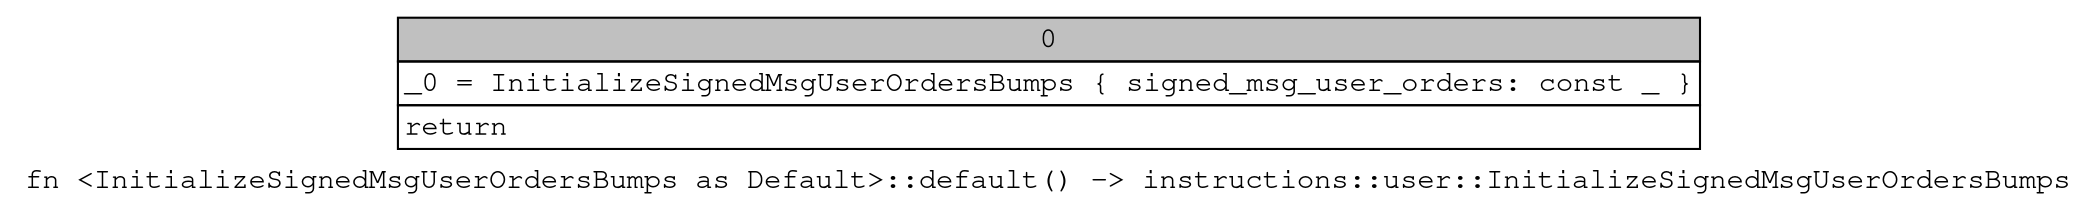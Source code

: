 digraph Mir_0_12014 {
    graph [fontname="Courier, monospace"];
    node [fontname="Courier, monospace"];
    edge [fontname="Courier, monospace"];
    label=<fn &lt;InitializeSignedMsgUserOrdersBumps as Default&gt;::default() -&gt; instructions::user::InitializeSignedMsgUserOrdersBumps<br align="left"/>>;
    bb0__0_12014 [shape="none", label=<<table border="0" cellborder="1" cellspacing="0"><tr><td bgcolor="gray" align="center" colspan="1">0</td></tr><tr><td align="left" balign="left">_0 = InitializeSignedMsgUserOrdersBumps { signed_msg_user_orders: const _ }<br/></td></tr><tr><td align="left">return</td></tr></table>>];
}
